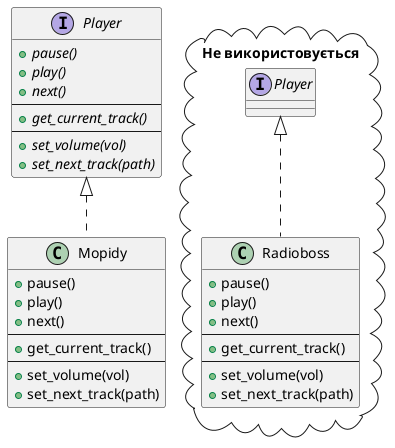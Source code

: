 @startuml

interface Player {
    {abstract} + pause()
    {abstract} + play()
    {abstract} + next()
    --
    {abstract} + get_current_track()
    --
    {abstract} + set_volume(vol)
    {abstract} + set_next_track(path)
}

package "Не використовується" <<Cloud>> {

    class Radioboss implements Player {
         + pause()
         + play()
         + next()
        --
         + get_current_track()
        --
         + set_volume(vol)
         + set_next_track(path)
    }
}

class Mopidy implements Player {
     + pause()
     + play()
     + next()
    --
     + get_current_track()
    --
     + set_volume(vol)
     + set_next_track(path)
}

@enduml